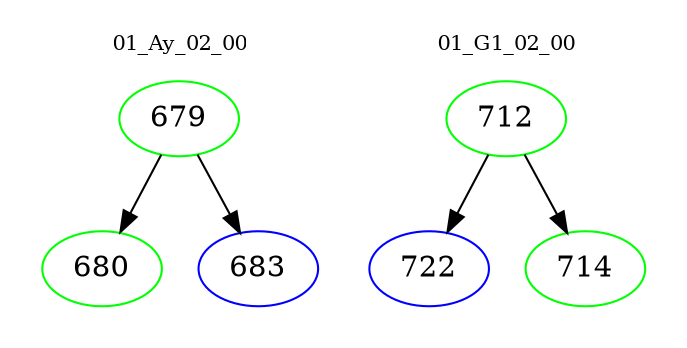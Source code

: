 digraph{
subgraph cluster_0 {
color = white
label = "01_Ay_02_00";
fontsize=10;
T0_679 [label="679", color="green"]
T0_679 -> T0_680 [color="black"]
T0_680 [label="680", color="green"]
T0_679 -> T0_683 [color="black"]
T0_683 [label="683", color="blue"]
}
subgraph cluster_1 {
color = white
label = "01_G1_02_00";
fontsize=10;
T1_712 [label="712", color="green"]
T1_712 -> T1_722 [color="black"]
T1_722 [label="722", color="blue"]
T1_712 -> T1_714 [color="black"]
T1_714 [label="714", color="green"]
}
}
